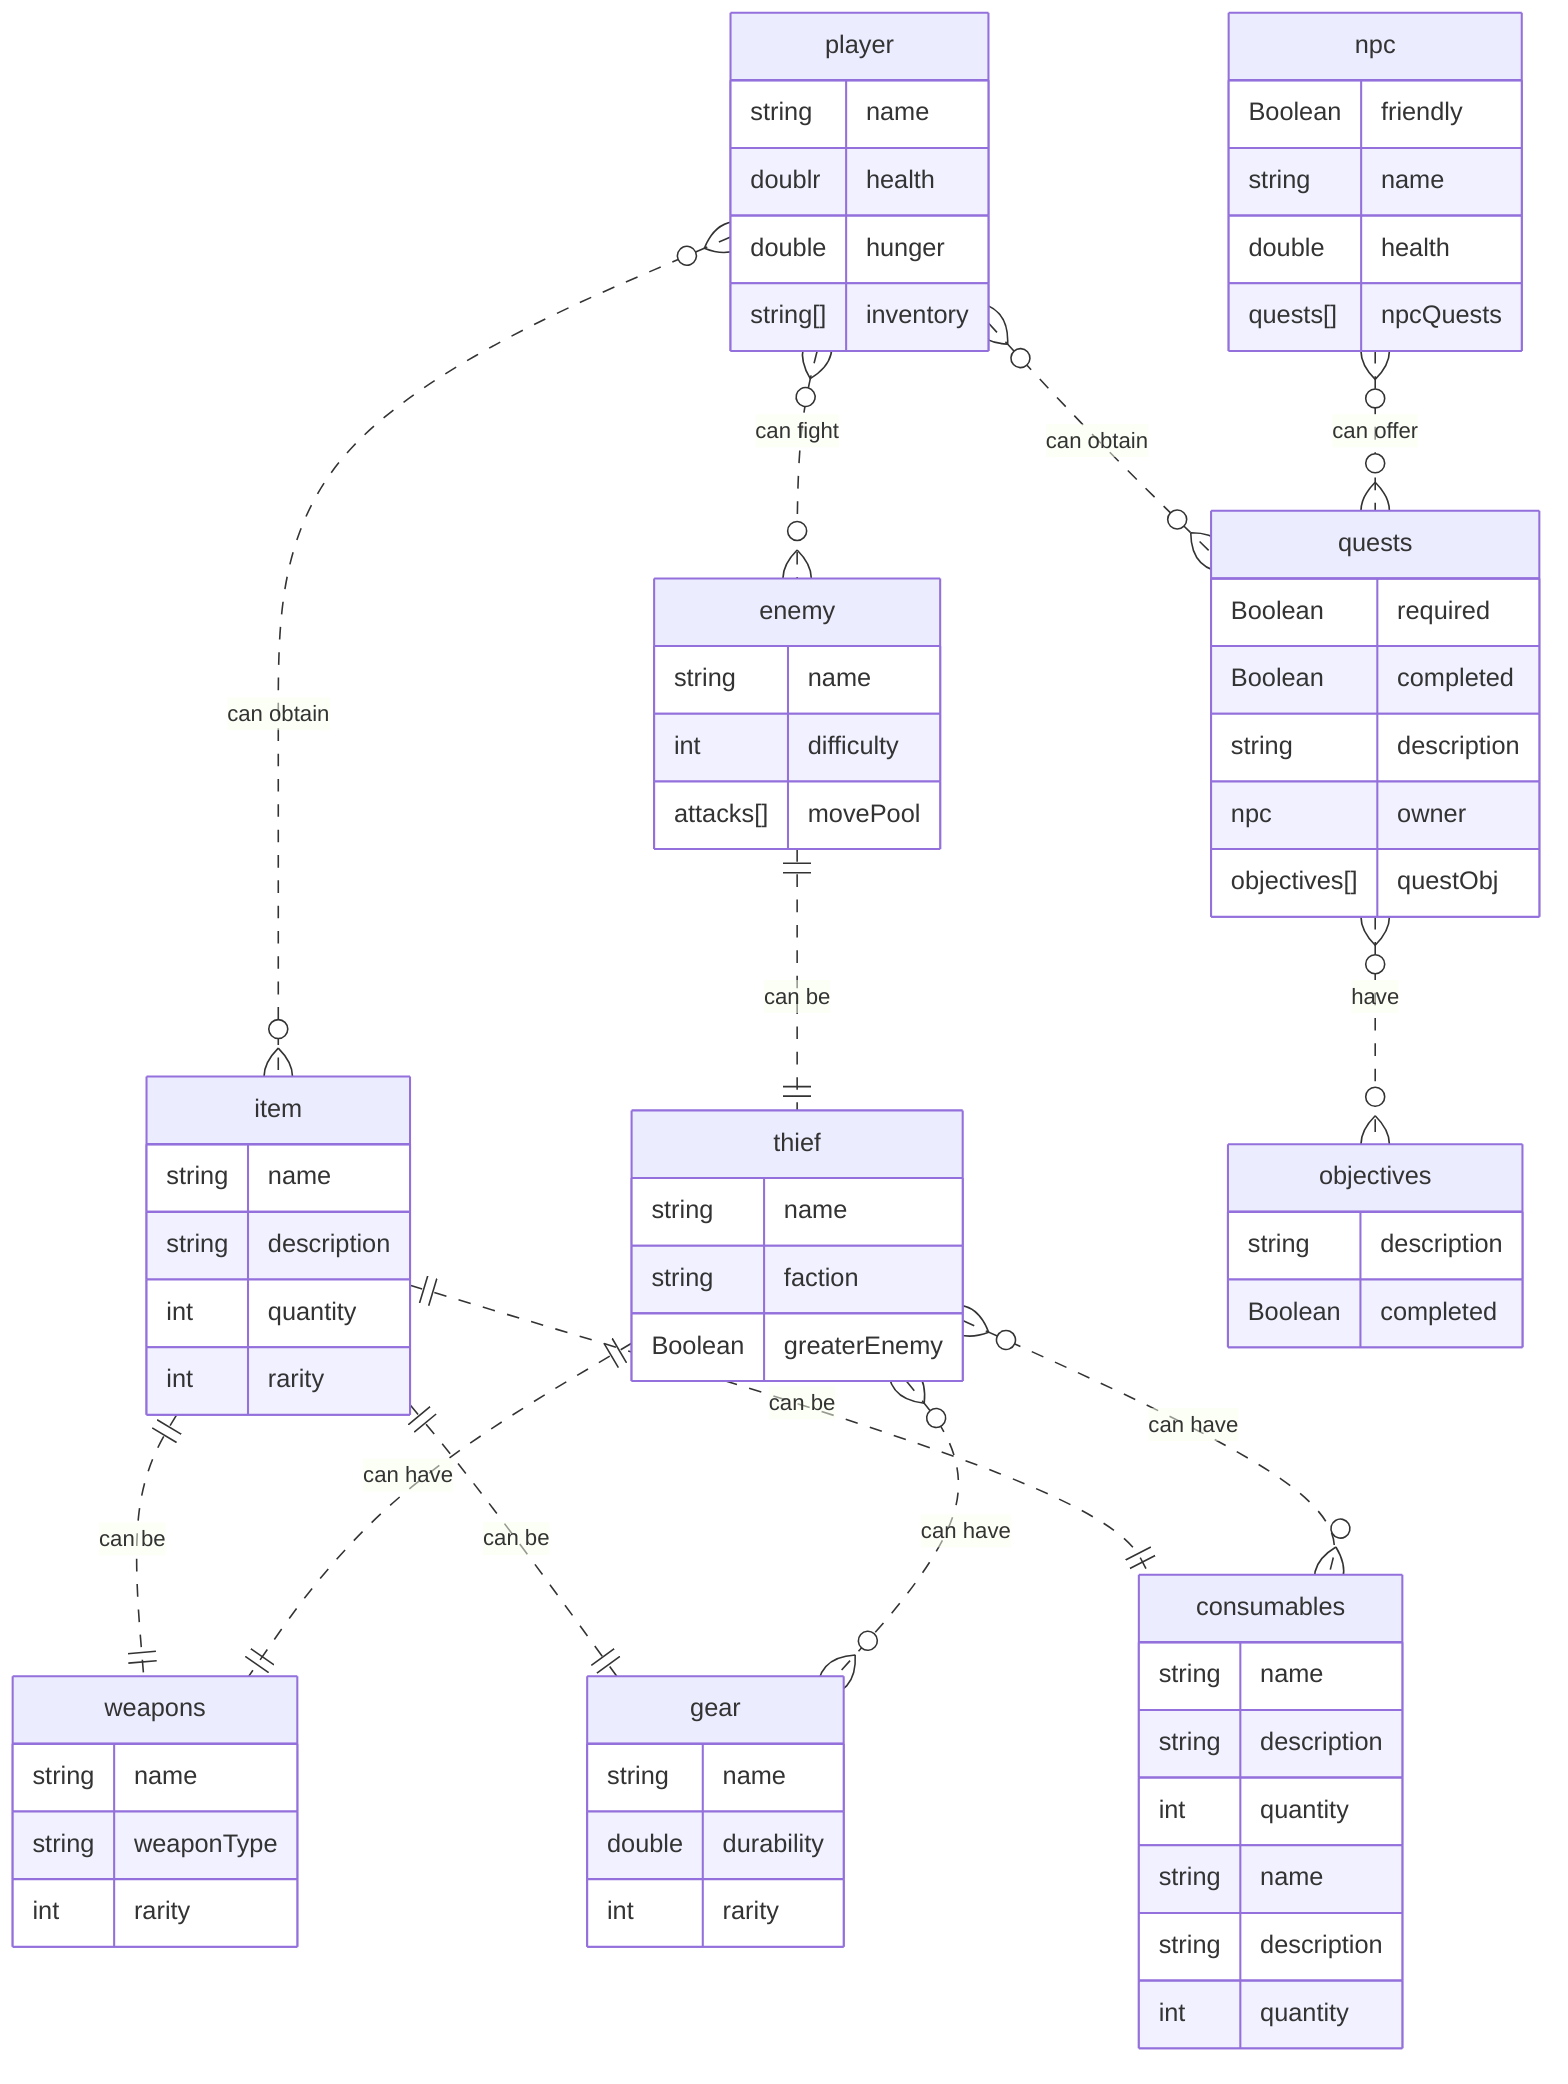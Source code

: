 erDiagram    
    player }o..o{ quests : "can obtain"
    npc }o..o{ quests : "can offer"
    player }o..o{ item : "can obtain"
    item ||..|| weapons : "can be"
    item ||..|| gear : "can be"
    item ||..|| consumables : "can be"
    player }o..o{ enemy : "can fight"
    enemy ||..|| thief : "can be"
    thief ||..|| weapons : "can have"
    thief }o..o{ gear : "can have"
    thief }o..o{ consumables : "can have"
    quests }o..o{ objectives : "have"

    player {
        string name 
        doublr health 
        double hunger
        string[] inventory
    }

    quests {
        Boolean required 
        Boolean completed
        string description 
        npc owner
        objectives[] questObj
    }

    npc {
        Boolean friendly 
        string name 
        double health
        quests[] npcQuests
    }

    objectives {
        string description 
        Boolean completed
    }

    item {
        string name
        string description
        int quantity 
        int rarity
    }

    weapons {
        string name
        string weaponType
        int rarity
    }

    gear {
        string name
        double durability
        int rarity
    }

    consumables {
        string name
        string description
        int quantity
    }

    consumables {
        string name
        string description
        int quantity
    }

    enemy {
        string name
        int difficulty
        attacks[] movePool
    }

    thief {
        string name
        string faction
        Boolean greaterEnemy
    }